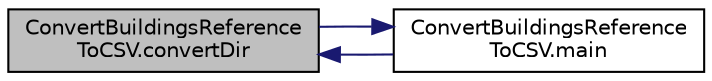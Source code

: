 digraph "ConvertBuildingsReferenceToCSV.convertDir"
{
  edge [fontname="Helvetica",fontsize="10",labelfontname="Helvetica",labelfontsize="10"];
  node [fontname="Helvetica",fontsize="10",shape=record];
  rankdir="LR";
  Node2 [label="ConvertBuildingsReference\lToCSV.convertDir",height=0.2,width=0.4,color="black", fillcolor="grey75", style="filled", fontcolor="black"];
  Node2 -> Node3 [dir="back",color="midnightblue",fontsize="10",style="solid",fontname="Helvetica"];
  Node3 [label="ConvertBuildingsReference\lToCSV.main",height=0.2,width=0.4,color="black", fillcolor="white", style="filled",URL="$d0/d26/namespace_convert_buildings_reference_to_c_s_v.html#a7228eba55457ad4367a870b218f8a7a1"];
  Node3 -> Node2 [dir="back",color="midnightblue",fontsize="10",style="solid",fontname="Helvetica"];
}
